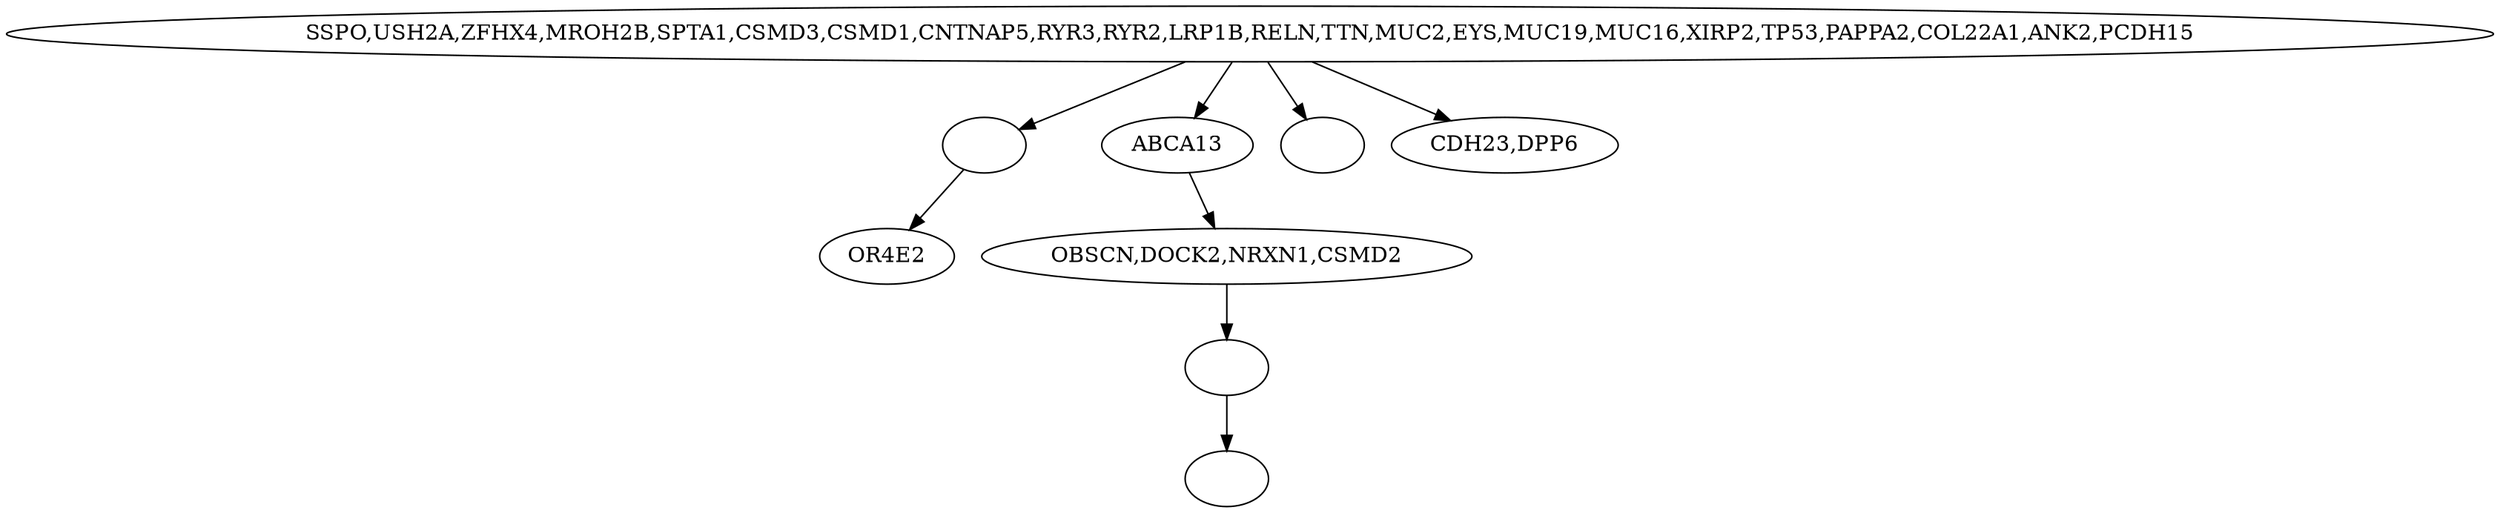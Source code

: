 digraph {
v9 [label=""]v4 [label="OR4E2"]v6 [label=""]v8 [label=""]v3 [label="ABCA13"]v2 [label="OBSCN,DOCK2,NRXN1,CSMD2"]v1 [label="SSPO,USH2A,ZFHX4,MROH2B,SPTA1,CSMD3,CSMD1,CNTNAP5,RYR3,RYR2,LRP1B,RELN,TTN,MUC2,EYS,MUC19,MUC16,XIRP2,TP53,PAPPA2,COL22A1,ANK2,PCDH15"]v7 [label=""]v5 [label="CDH23,DPP6"]	v9 -> v4;
	v6 -> v8;
	v3 -> v2;
	v2 -> v6;
	v1 -> v9;
	v1 -> v7;
	v1 -> v5;
	v1 -> v3;
}